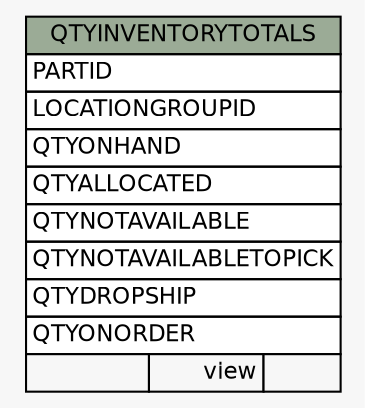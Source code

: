 // dot 2.26.3 on Linux 3.5.0-34-generic
// SchemaSpy rev 590
digraph "QTYINVENTORYTOTALS" {
  graph [
    rankdir="RL"
    bgcolor="#f7f7f7"
    nodesep="0.18"
    ranksep="0.46"
    fontname="Helvetica"
    fontsize="11"
  ];
  node [
    fontname="Helvetica"
    fontsize="11"
    shape="plaintext"
  ];
  edge [
    arrowsize="0.8"
  ];
  "QTYINVENTORYTOTALS" [
    label=<
    <TABLE BORDER="0" CELLBORDER="1" CELLSPACING="0" BGCOLOR="#ffffff">
      <TR><TD COLSPAN="3" BGCOLOR="#9bab96" ALIGN="CENTER">QTYINVENTORYTOTALS</TD></TR>
      <TR><TD PORT="PARTID" COLSPAN="3" ALIGN="LEFT">PARTID</TD></TR>
      <TR><TD PORT="LOCATIONGROUPID" COLSPAN="3" ALIGN="LEFT">LOCATIONGROUPID</TD></TR>
      <TR><TD PORT="QTYONHAND" COLSPAN="3" ALIGN="LEFT">QTYONHAND</TD></TR>
      <TR><TD PORT="QTYALLOCATED" COLSPAN="3" ALIGN="LEFT">QTYALLOCATED</TD></TR>
      <TR><TD PORT="QTYNOTAVAILABLE" COLSPAN="3" ALIGN="LEFT">QTYNOTAVAILABLE</TD></TR>
      <TR><TD PORT="QTYNOTAVAILABLETOPICK" COLSPAN="3" ALIGN="LEFT">QTYNOTAVAILABLETOPICK</TD></TR>
      <TR><TD PORT="QTYDROPSHIP" COLSPAN="3" ALIGN="LEFT">QTYDROPSHIP</TD></TR>
      <TR><TD PORT="QTYONORDER" COLSPAN="3" ALIGN="LEFT">QTYONORDER</TD></TR>
      <TR><TD ALIGN="LEFT" BGCOLOR="#f7f7f7">  </TD><TD ALIGN="RIGHT" BGCOLOR="#f7f7f7">view</TD><TD ALIGN="RIGHT" BGCOLOR="#f7f7f7">  </TD></TR>
    </TABLE>>
    URL="tables/QTYINVENTORYTOTALS.html"
    tooltip="QTYINVENTORYTOTALS"
  ];
}
